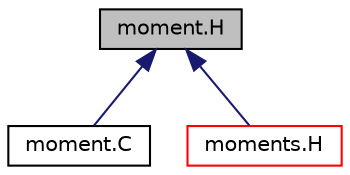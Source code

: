 digraph "moment.H"
{
  bgcolor="transparent";
  edge [fontname="Helvetica",fontsize="10",labelfontname="Helvetica",labelfontsize="10"];
  node [fontname="Helvetica",fontsize="10",shape=record];
  Node16 [label="moment.H",height=0.2,width=0.4,color="black", fillcolor="grey75", style="filled", fontcolor="black"];
  Node16 -> Node17 [dir="back",color="midnightblue",fontsize="10",style="solid",fontname="Helvetica"];
  Node17 [label="moment.C",height=0.2,width=0.4,color="black",URL="$a00305.html"];
  Node16 -> Node18 [dir="back",color="midnightblue",fontsize="10",style="solid",fontname="Helvetica"];
  Node18 [label="moments.H",height=0.2,width=0.4,color="red",URL="$a00326.html"];
}
